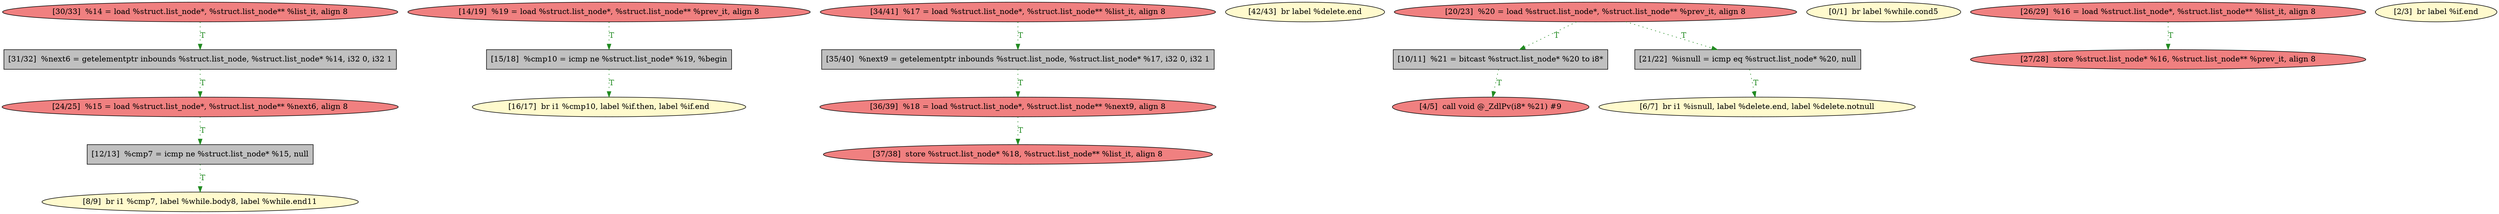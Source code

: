 
digraph G {


node1242 [fillcolor=grey,label="[31/32]  %next6 = getelementptr inbounds %struct.list_node, %struct.list_node* %14, i32 0, i32 1",shape=rectangle,style=filled ]
node1241 [fillcolor=lemonchiffon,label="[16/17]  br i1 %cmp10, label %if.then, label %if.end",shape=ellipse,style=filled ]
node1240 [fillcolor=lightcoral,label="[37/38]  store %struct.list_node* %18, %struct.list_node** %list_it, align 8",shape=ellipse,style=filled ]
node1239 [fillcolor=lemonchiffon,label="[42/43]  br label %delete.end",shape=ellipse,style=filled ]
node1238 [fillcolor=grey,label="[15/18]  %cmp10 = icmp ne %struct.list_node* %19, %begin",shape=rectangle,style=filled ]
node1227 [fillcolor=grey,label="[10/11]  %21 = bitcast %struct.list_node* %20 to i8*",shape=rectangle,style=filled ]
node1224 [fillcolor=lightcoral,label="[4/5]  call void @_ZdlPv(i8* %21) #9",shape=ellipse,style=filled ]
node1233 [fillcolor=lightcoral,label="[30/33]  %14 = load %struct.list_node*, %struct.list_node** %list_it, align 8",shape=ellipse,style=filled ]
node1226 [fillcolor=lemonchiffon,label="[8/9]  br i1 %cmp7, label %while.body8, label %while.end11",shape=ellipse,style=filled ]
node1231 [fillcolor=lightcoral,label="[24/25]  %15 = load %struct.list_node*, %struct.list_node** %next6, align 8",shape=ellipse,style=filled ]
node1222 [fillcolor=lemonchiffon,label="[0/1]  br label %while.cond5",shape=ellipse,style=filled ]
node1225 [fillcolor=lemonchiffon,label="[6/7]  br i1 %isnull, label %delete.end, label %delete.notnull",shape=ellipse,style=filled ]
node1228 [fillcolor=grey,label="[12/13]  %cmp7 = icmp ne %struct.list_node* %15, null",shape=rectangle,style=filled ]
node1237 [fillcolor=lightcoral,label="[27/28]  store %struct.list_node* %16, %struct.list_node** %prev_it, align 8",shape=ellipse,style=filled ]
node1229 [fillcolor=lightcoral,label="[14/19]  %19 = load %struct.list_node*, %struct.list_node** %prev_it, align 8",shape=ellipse,style=filled ]
node1230 [fillcolor=lightcoral,label="[20/23]  %20 = load %struct.list_node*, %struct.list_node** %prev_it, align 8",shape=ellipse,style=filled ]
node1243 [fillcolor=grey,label="[21/22]  %isnull = icmp eq %struct.list_node* %20, null",shape=rectangle,style=filled ]
node1234 [fillcolor=lightcoral,label="[34/41]  %17 = load %struct.list_node*, %struct.list_node** %list_it, align 8",shape=ellipse,style=filled ]
node1232 [fillcolor=lightcoral,label="[26/29]  %16 = load %struct.list_node*, %struct.list_node** %list_it, align 8",shape=ellipse,style=filled ]
node1235 [fillcolor=grey,label="[35/40]  %next9 = getelementptr inbounds %struct.list_node, %struct.list_node* %17, i32 0, i32 1",shape=rectangle,style=filled ]
node1223 [fillcolor=lemonchiffon,label="[2/3]  br label %if.end",shape=ellipse,style=filled ]
node1236 [fillcolor=lightcoral,label="[36/39]  %18 = load %struct.list_node*, %struct.list_node** %next9, align 8",shape=ellipse,style=filled ]

node1231->node1228 [style=dotted,color=forestgreen,label="T",fontcolor=forestgreen ]
node1230->node1227 [style=dotted,color=forestgreen,label="T",fontcolor=forestgreen ]
node1227->node1224 [style=dotted,color=forestgreen,label="T",fontcolor=forestgreen ]
node1229->node1238 [style=dotted,color=forestgreen,label="T",fontcolor=forestgreen ]
node1242->node1231 [style=dotted,color=forestgreen,label="T",fontcolor=forestgreen ]
node1228->node1226 [style=dotted,color=forestgreen,label="T",fontcolor=forestgreen ]
node1232->node1237 [style=dotted,color=forestgreen,label="T",fontcolor=forestgreen ]
node1230->node1243 [style=dotted,color=forestgreen,label="T",fontcolor=forestgreen ]
node1234->node1235 [style=dotted,color=forestgreen,label="T",fontcolor=forestgreen ]
node1243->node1225 [style=dotted,color=forestgreen,label="T",fontcolor=forestgreen ]
node1238->node1241 [style=dotted,color=forestgreen,label="T",fontcolor=forestgreen ]
node1236->node1240 [style=dotted,color=forestgreen,label="T",fontcolor=forestgreen ]
node1233->node1242 [style=dotted,color=forestgreen,label="T",fontcolor=forestgreen ]
node1235->node1236 [style=dotted,color=forestgreen,label="T",fontcolor=forestgreen ]


}
